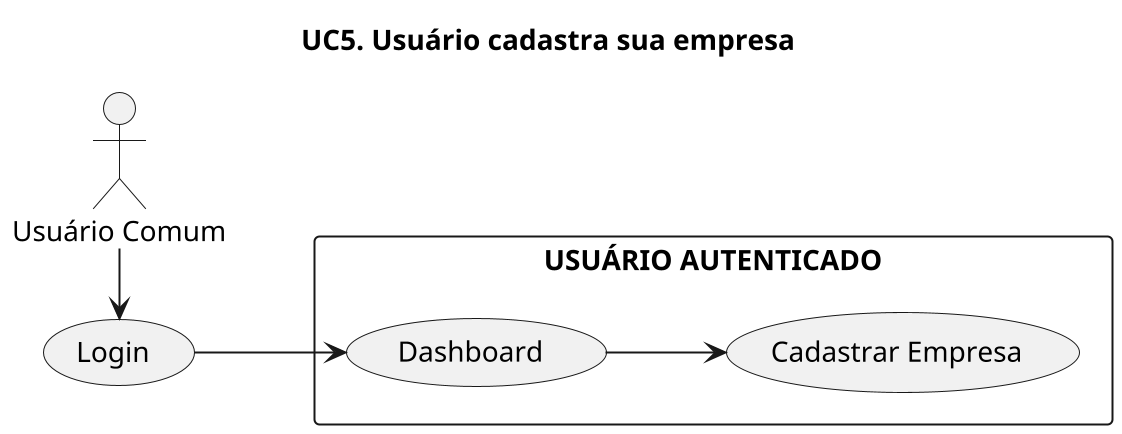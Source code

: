 @startuml
left to right direction
title "UC5. Usuário cadastra sua empresa"
scale 2

User as "Usuário Comum"

rectangle "USUÁRIO AUTENTICADO" {
    (Cadastrar Empresa) as CadEmpresa
    (Dashboard) as Dashboard
}

(Login) as Login

User -r--> Login
Login --> Dashboard
Dashboard --> CadEmpresa
@enduml